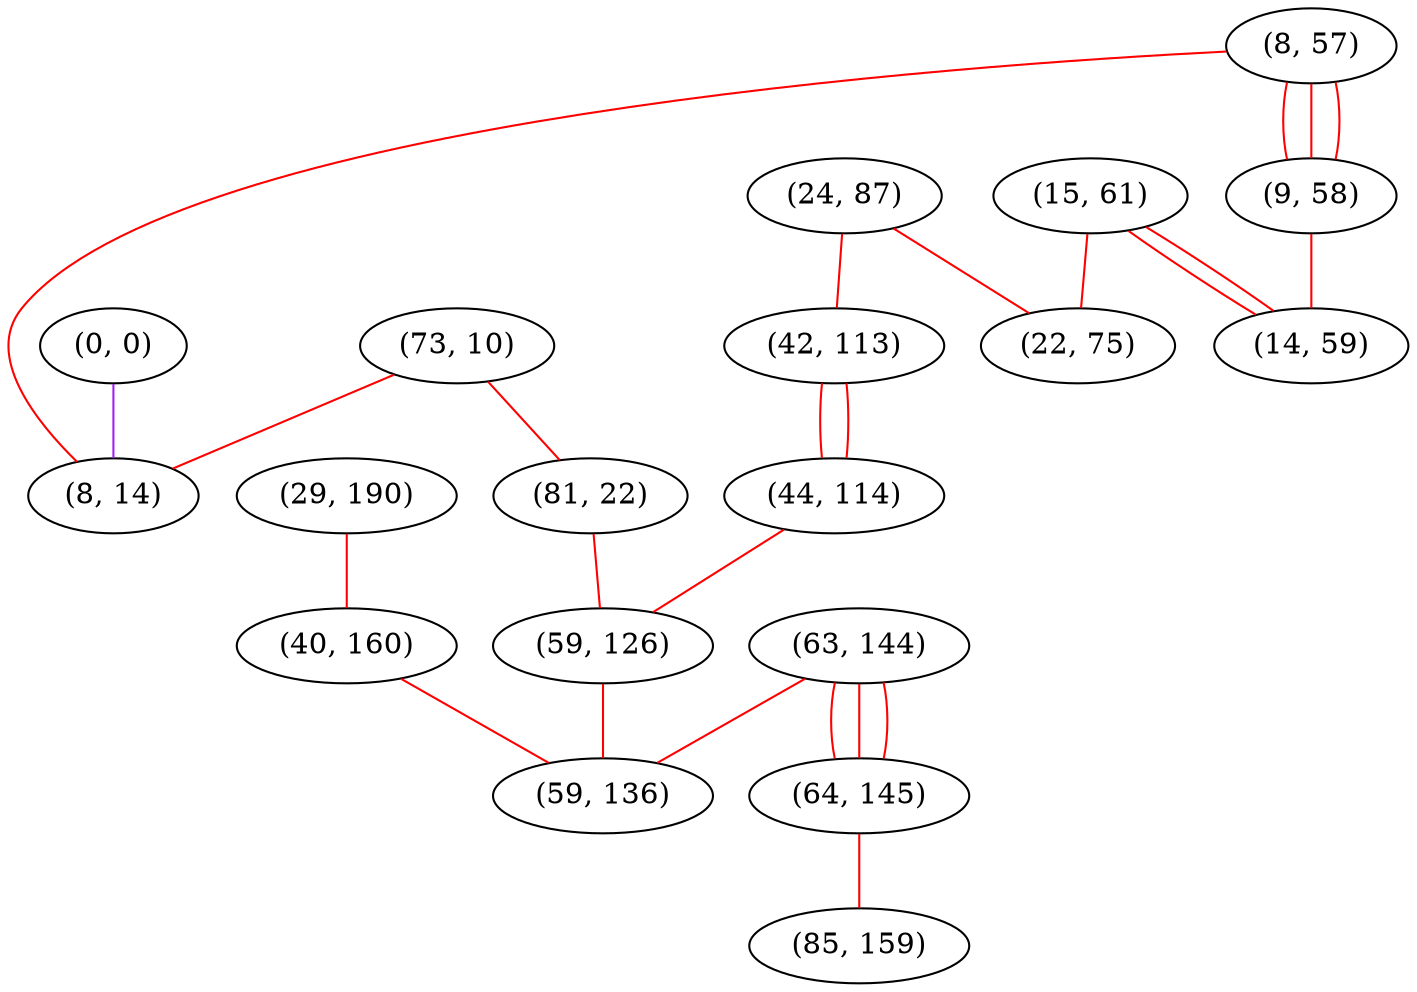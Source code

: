 graph "" {
"(8, 57)";
"(73, 10)";
"(0, 0)";
"(24, 87)";
"(42, 113)";
"(8, 14)";
"(29, 190)";
"(40, 160)";
"(63, 144)";
"(64, 145)";
"(44, 114)";
"(85, 159)";
"(81, 22)";
"(15, 61)";
"(59, 126)";
"(59, 136)";
"(9, 58)";
"(22, 75)";
"(14, 59)";
"(8, 57)" -- "(9, 58)"  [color=red, key=0, weight=1];
"(8, 57)" -- "(9, 58)"  [color=red, key=1, weight=1];
"(8, 57)" -- "(9, 58)"  [color=red, key=2, weight=1];
"(8, 57)" -- "(8, 14)"  [color=red, key=0, weight=1];
"(73, 10)" -- "(8, 14)"  [color=red, key=0, weight=1];
"(73, 10)" -- "(81, 22)"  [color=red, key=0, weight=1];
"(0, 0)" -- "(8, 14)"  [color=purple, key=0, weight=4];
"(24, 87)" -- "(22, 75)"  [color=red, key=0, weight=1];
"(24, 87)" -- "(42, 113)"  [color=red, key=0, weight=1];
"(42, 113)" -- "(44, 114)"  [color=red, key=0, weight=1];
"(42, 113)" -- "(44, 114)"  [color=red, key=1, weight=1];
"(29, 190)" -- "(40, 160)"  [color=red, key=0, weight=1];
"(40, 160)" -- "(59, 136)"  [color=red, key=0, weight=1];
"(63, 144)" -- "(59, 136)"  [color=red, key=0, weight=1];
"(63, 144)" -- "(64, 145)"  [color=red, key=0, weight=1];
"(63, 144)" -- "(64, 145)"  [color=red, key=1, weight=1];
"(63, 144)" -- "(64, 145)"  [color=red, key=2, weight=1];
"(64, 145)" -- "(85, 159)"  [color=red, key=0, weight=1];
"(44, 114)" -- "(59, 126)"  [color=red, key=0, weight=1];
"(81, 22)" -- "(59, 126)"  [color=red, key=0, weight=1];
"(15, 61)" -- "(22, 75)"  [color=red, key=0, weight=1];
"(15, 61)" -- "(14, 59)"  [color=red, key=0, weight=1];
"(15, 61)" -- "(14, 59)"  [color=red, key=1, weight=1];
"(59, 126)" -- "(59, 136)"  [color=red, key=0, weight=1];
"(9, 58)" -- "(14, 59)"  [color=red, key=0, weight=1];
}
